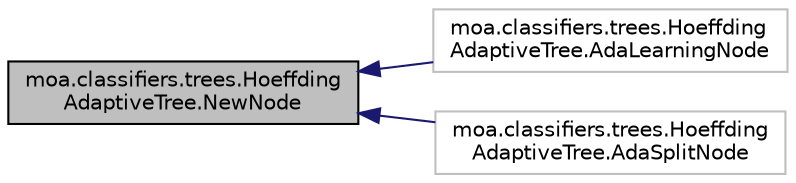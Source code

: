 digraph "moa.classifiers.trees.HoeffdingAdaptiveTree.NewNode"
{
 // LATEX_PDF_SIZE
  edge [fontname="Helvetica",fontsize="10",labelfontname="Helvetica",labelfontsize="10"];
  node [fontname="Helvetica",fontsize="10",shape=record];
  rankdir="LR";
  Node1 [label="moa.classifiers.trees.Hoeffding\lAdaptiveTree.NewNode",height=0.2,width=0.4,color="black", fillcolor="grey75", style="filled", fontcolor="black",tooltip=" "];
  Node1 -> Node2 [dir="back",color="midnightblue",fontsize="10",style="solid"];
  Node2 [label="moa.classifiers.trees.Hoeffding\lAdaptiveTree.AdaLearningNode",height=0.2,width=0.4,color="grey75", fillcolor="white", style="filled",tooltip=" "];
  Node1 -> Node3 [dir="back",color="midnightblue",fontsize="10",style="solid"];
  Node3 [label="moa.classifiers.trees.Hoeffding\lAdaptiveTree.AdaSplitNode",height=0.2,width=0.4,color="grey75", fillcolor="white", style="filled",tooltip=" "];
}
